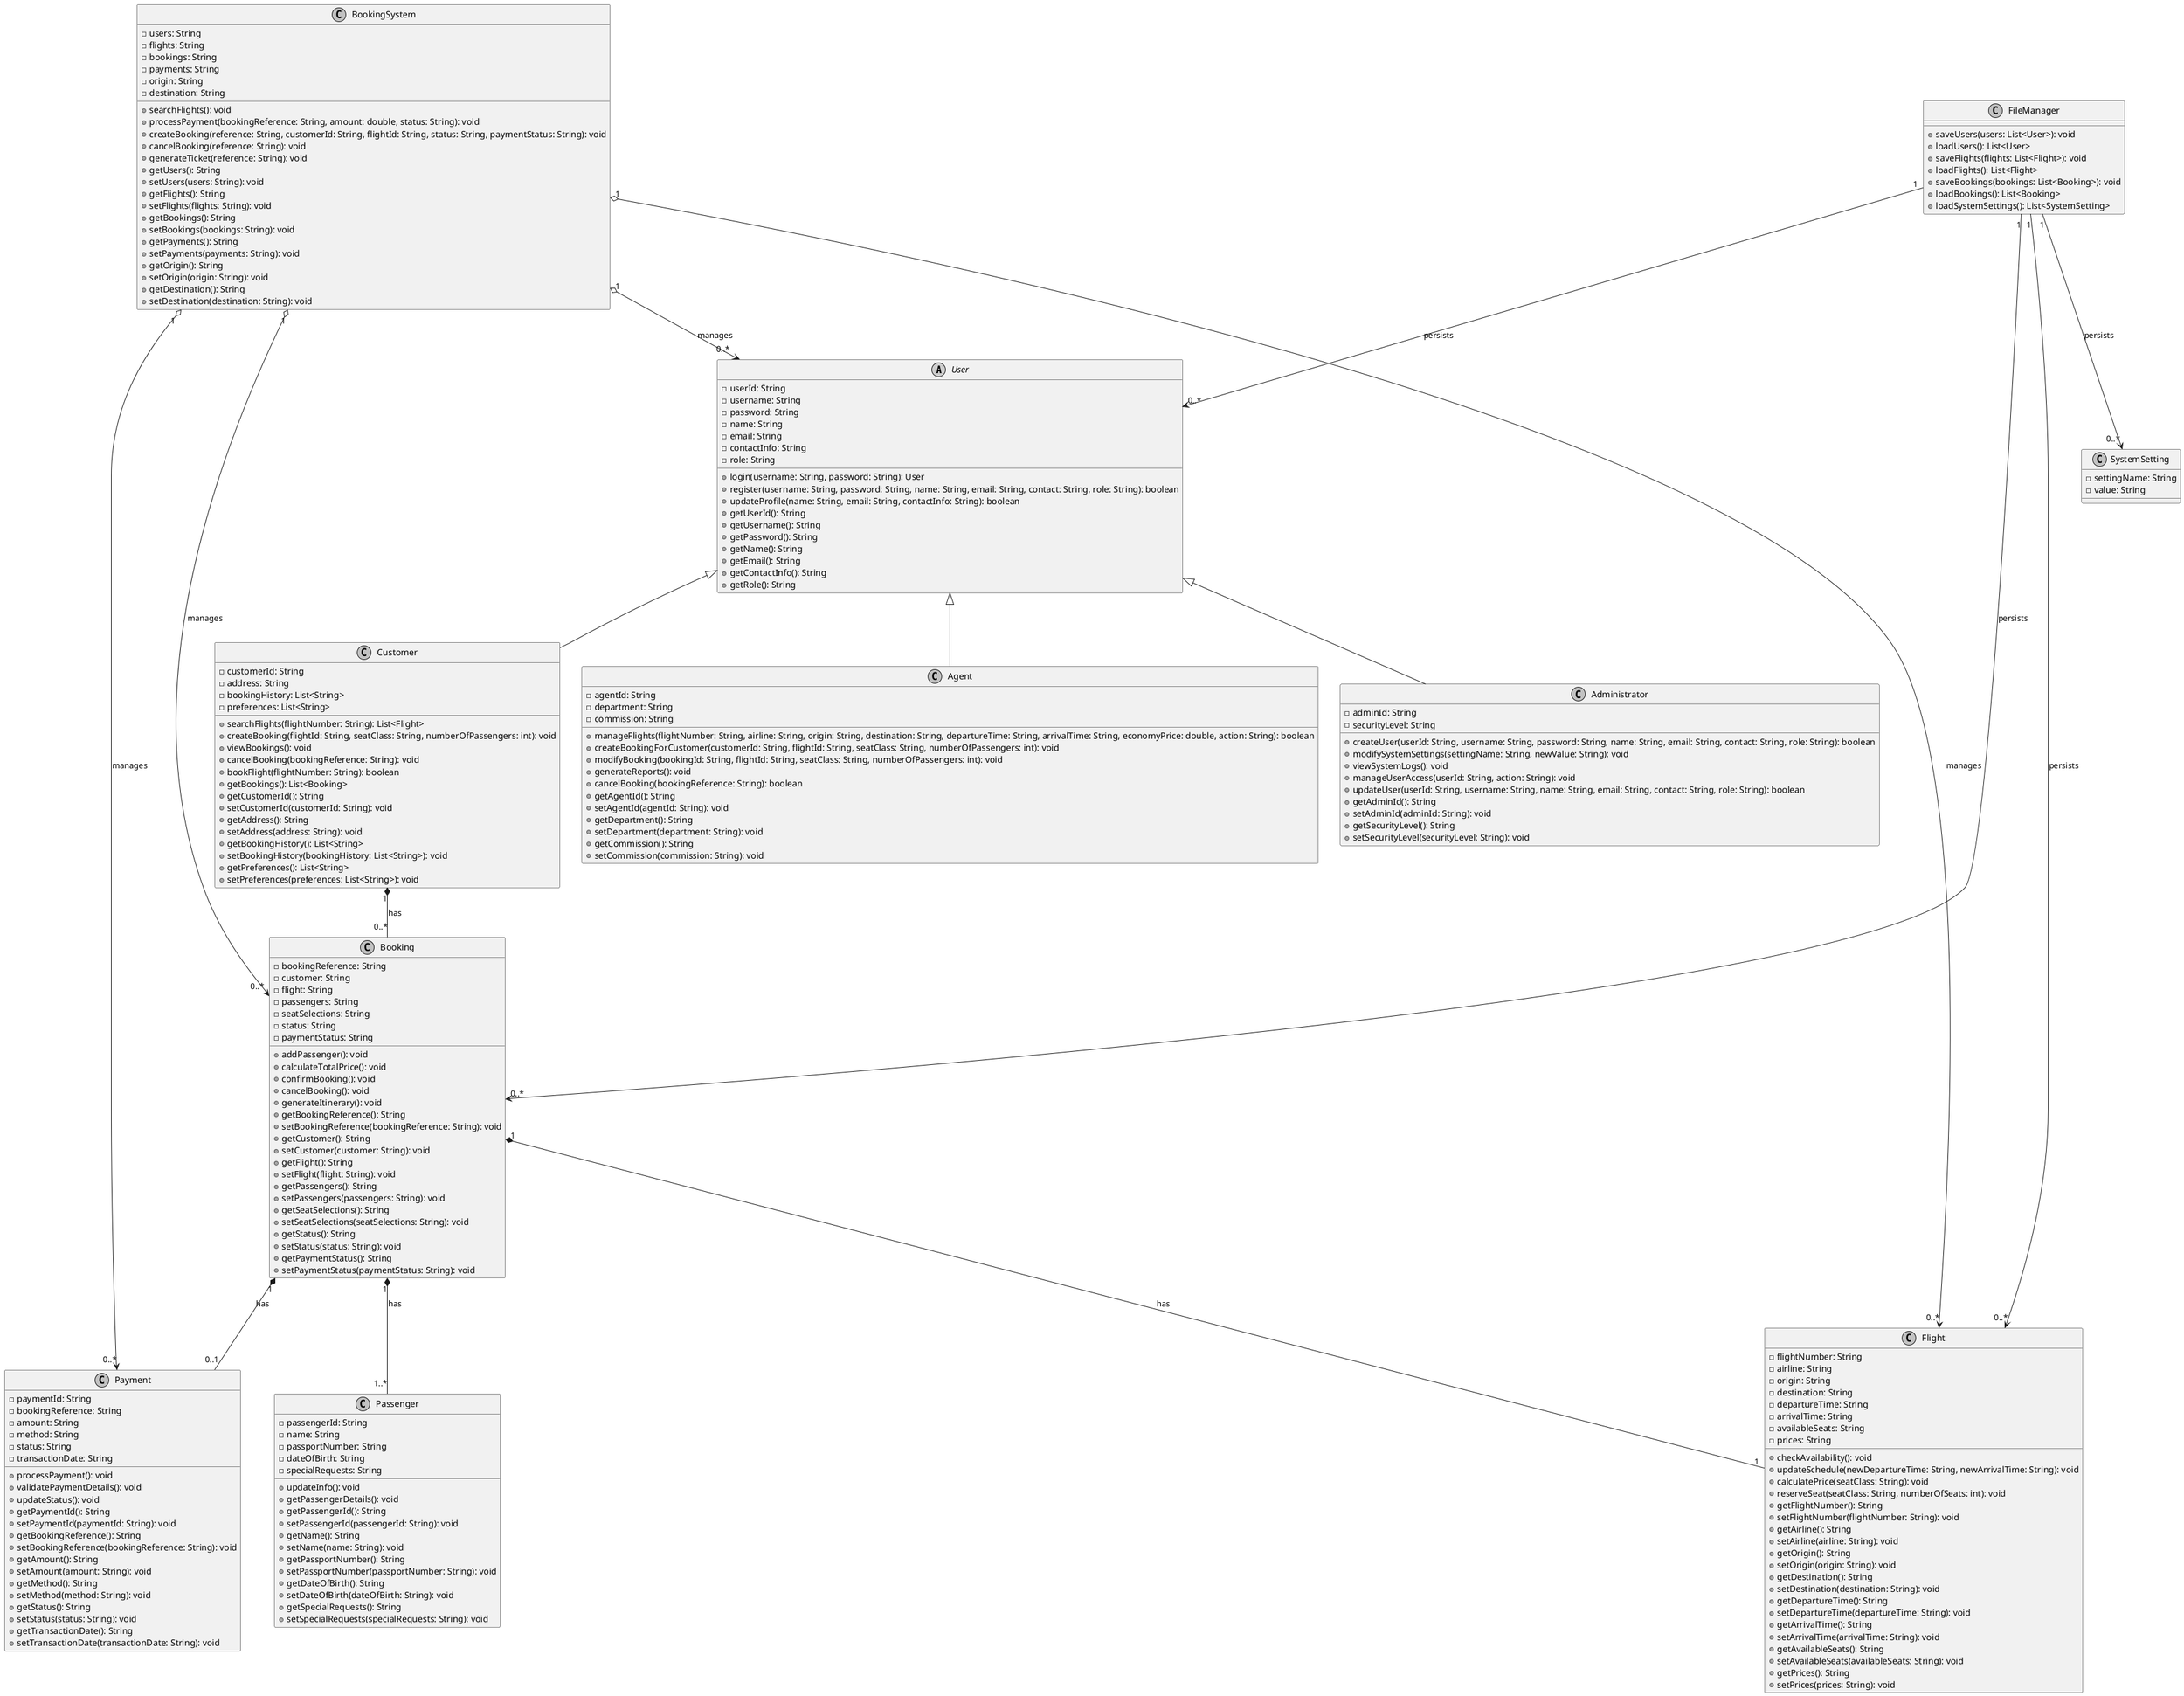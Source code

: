 @startuml
skinparam monochrome true

' Abstract User class
abstract class User {
  -userId: String
  -username: String
  -password: String
  -name: String
  -email: String
  -contactInfo: String
  -role: String
  +login(username: String, password: String): User
  +register(username: String, password: String, name: String, email: String, contact: String, role: String): boolean
  +updateProfile(name: String, email: String, contactInfo: String): boolean
  +getUserId(): String
  +getUsername(): String
  +getPassword(): String
  +getName(): String
  +getEmail(): String
  +getContactInfo(): String
  +getRole(): String
}

' Customer class
class Customer {
  -customerId: String
  -address: String
  -bookingHistory: List<String>
  -preferences: List<String>
  +searchFlights(flightNumber: String): List<Flight>
  +createBooking(flightId: String, seatClass: String, numberOfPassengers: int): void
  +viewBookings(): void
  +cancelBooking(bookingReference: String): void
  +bookFlight(flightNumber: String): boolean
  +getBookings(): List<Booking>
  +getCustomerId(): String
  +setCustomerId(customerId: String): void
  +getAddress(): String
  +setAddress(address: String): void
  +getBookingHistory(): List<String>
  +setBookingHistory(bookingHistory: List<String>): void
  +getPreferences(): List<String>
  +setPreferences(preferences: List<String>): void
}

' Agent class
class Agent {
  -agentId: String
  -department: String
  -commission: String
  +manageFlights(flightNumber: String, airline: String, origin: String, destination: String, departureTime: String, arrivalTime: String, economyPrice: double, action: String): boolean
  +createBookingForCustomer(customerId: String, flightId: String, seatClass: String, numberOfPassengers: int): void
  +modifyBooking(bookingId: String, flightId: String, seatClass: String, numberOfPassengers: int): void
  +generateReports(): void
  +cancelBooking(bookingReference: String): boolean
  +getAgentId(): String
  +setAgentId(agentId: String): void
  +getDepartment(): String
  +setDepartment(department: String): void
  +getCommission(): String
  +setCommission(commission: String): void
}

' Administrator class
class Administrator {
  -adminId: String
  -securityLevel: String
  +createUser(userId: String, username: String, password: String, name: String, email: String, contact: String, role: String): boolean
  +modifySystemSettings(settingName: String, newValue: String): void
  +viewSystemLogs(): void
  +manageUserAccess(userId: String, action: String): void
  +updateUser(userId: String, username: String, name: String, email: String, contact: String, role: String): boolean
  +getAdminId(): String
  +setAdminId(adminId: String): void
  +getSecurityLevel(): String
  +setSecurityLevel(securityLevel: String): void
}

' Flight class
class Flight {
  -flightNumber: String
  -airline: String
  -origin: String
  -destination: String
  -departureTime: String
  -arrivalTime: String
  -availableSeats: String
  -prices: String
  +checkAvailability(): void
  +updateSchedule(newDepartureTime: String, newArrivalTime: String): void
  +calculatePrice(seatClass: String): void
  +reserveSeat(seatClass: String, numberOfSeats: int): void
  +getFlightNumber(): String
  +setFlightNumber(flightNumber: String): void
  +getAirline(): String
  +setAirline(airline: String): void
  +getOrigin(): String
  +setOrigin(origin: String): void
  +getDestination(): String
  +setDestination(destination: String): void
  +getDepartureTime(): String
  +setDepartureTime(departureTime: String): void
  +getArrivalTime(): String
  +setArrivalTime(arrivalTime: String): void
  +getAvailableSeats(): String
  +setAvailableSeats(availableSeats: String): void
  +getPrices(): String
  +setPrices(prices: String): void
}

' Booking class
class Booking {
  -bookingReference: String
  -customer: String
  -flight: String
  -passengers: String
  -seatSelections: String
  -status: String
  -paymentStatus: String
  +addPassenger(): void
  +calculateTotalPrice(): void
  +confirmBooking(): void
  +cancelBooking(): void
  +generateItinerary(): void
  +getBookingReference(): String
  +setBookingReference(bookingReference: String): void
  +getCustomer(): String
  +setCustomer(customer: String): void
  +getFlight(): String
  +setFlight(flight: String): void
  +getPassengers(): String
  +setPassengers(passengers: String): void
  +getSeatSelections(): String
  +setSeatSelections(seatSelections: String): void
  +getStatus(): String
  +setStatus(status: String): void
  +getPaymentStatus(): String
  +setPaymentStatus(paymentStatus: String): void
}

' Passenger class
class Passenger {
  -passengerId: String
  -name: String
  -passportNumber: String
  -dateOfBirth: String
  -specialRequests: String
  +updateInfo(): void
  +getPassengerDetails(): void
  +getPassengerId(): String
  +setPassengerId(passengerId: String): void
  +getName(): String
  +setName(name: String): void
  +getPassportNumber(): String
  +setPassportNumber(passportNumber: String): void
  +getDateOfBirth(): String
  +setDateOfBirth(dateOfBirth: String): void
  +getSpecialRequests(): String
  +setSpecialRequests(specialRequests: String): void
}

' Payment class
class Payment {
  -paymentId: String
  -bookingReference: String
  -amount: String
  -method: String
  -status: String
  -transactionDate: String
  +processPayment(): void
  +validatePaymentDetails(): void
  +updateStatus(): void
  +getPaymentId(): String
  +setPaymentId(paymentId: String): void
  +getBookingReference(): String
  +setBookingReference(bookingReference: String): void
  +getAmount(): String
  +setAmount(amount: String): void
  +getMethod(): String
  +setMethod(method: String): void
  +getStatus(): String
  +setStatus(status: String): void
  +getTransactionDate(): String
  +setTransactionDate(transactionDate: String): void
}

' BookingSystem class
class BookingSystem {
  -users: String
  -flights: String
  -bookings: String
  -payments: String
  -origin: String
  -destination: String
  +searchFlights(): void
  +processPayment(bookingReference: String, amount: double, status: String): void
  +createBooking(reference: String, customerId: String, flightId: String, status: String, paymentStatus: String): void
  +cancelBooking(reference: String): void
  +generateTicket(reference: String): void
  +getUsers(): String
  +setUsers(users: String): void
  +getFlights(): String
  +setFlights(flights: String): void
  +getBookings(): String
  +setBookings(bookings: String): void
  +getPayments(): String
  +setPayments(payments: String): void
  +getOrigin(): String
  +setOrigin(origin: String): void
  +getDestination(): String
  +setDestination(destination: String): void
}

' FileManager class
class FileManager {
  +saveUsers(users: List<User>): void
  +loadUsers(): List<User>
  +saveFlights(flights: List<Flight>): void
  +loadFlights(): List<Flight>
  +saveBookings(bookings: List<Booking>): void
  +loadBookings(): List<Booking>
  +loadSystemSettings(): List<SystemSetting>
}

' SystemSetting class (assumed from FileManager)
class SystemSetting {
  -settingName: String
  -value: String
}

' Inheritance relationships
User <|-- Customer
User <|-- Agent
User <|-- Administrator

' Composition/Aggregation relationships
Customer "1" *-- "0..*" Booking : has
Booking "1" *-- "1..*" Passenger : has
Booking "1" *-- "1" Flight : has
Booking "1" *-- "0..1" Payment : has
BookingSystem "1" o--> "0..*" User : manages
BookingSystem "1" o--> "0..*" Flight : manages
BookingSystem "1" o--> "0..*" Booking : manages
BookingSystem "1" o--> "0..*" Payment : manages
FileManager "1" --> "0..*" User : persists
FileManager "1" --> "0..*" Flight : persists
FileManager "1" --> "0..*" Booking : persists
FileManager "1" --> "0..*" SystemSetting : persists

@enduml@startuml
skinparam monochrome true

' Abstract User class
abstract class User {
  -userId: String
  -username: String
  -password: String
  -name: String
  -email: String
  -contactInfo: String
  -role: String
  +login(username: String, password: String): User
  +register(username: String, password: String, name: String, email: String, contact: String, role: String): boolean
  +updateProfile(name: String, email: String, contactInfo: String): boolean
  +getUserId(): String
  +getUsername(): String
  +getPassword(): String
  +getName(): String
  +getEmail(): String
  +getContactInfo(): String
  +getRole(): String
}

' Customer class
class Customer {
  -customerId: String
  -address: String
  -bookingHistory: List<String>
  -preferences: List<String>
  +searchFlights(flightNumber: String): List<Flight>
  +createBooking(flightId: String, seatClass: String, numberOfPassengers: int): void
  +viewBookings(): void
  +cancelBooking(bookingReference: String): void
  +bookFlight(flightNumber: String): boolean
  +getBookings(): List<Booking>
  +getCustomerId(): String
  +setCustomerId(customerId: String): void
  +getAddress(): String
  +setAddress(address: String): void
  +getBookingHistory(): List<String>
  +setBookingHistory(bookingHistory: List<String>): void
  +getPreferences(): List<String>
  +setPreferences(preferences: List<String>): void
}

' Agent class
class Agent {
  -agentId: String
  -department: String
  -commission: String
  +manageFlights(flightNumber: String, airline: String, origin: String, destination: String, departureTime: String, arrivalTime: String, economyPrice: double, action: String): boolean
  +createBookingForCustomer(customerId: String, flightId: String, seatClass: String, numberOfPassengers: int): void
  +modifyBooking(bookingId: String, flightId: String, seatClass: String, numberOfPassengers: int): void
  +generateReports(): void
  +cancelBooking(bookingReference: String): boolean
  +getAgentId(): String
  +setAgentId(agentId: String): void
  +getDepartment(): String
  +setDepartment(department: String): void
  +getCommission(): String
  +setCommission(commission: String): void
}

' Administrator class
class Administrator {
  -adminId: String
  -securityLevel: String
  +createUser(userId: String, username: String, password: String, name: String, email: String, contact: String, role: String): boolean
  +modifySystemSettings(settingName: String, newValue: String): void
  +viewSystemLogs(): void
  +manageUserAccess(userId: String, action: String): void
  +updateUser(userId: String, username: String, name: String, email: String, contact: String, role: String): boolean
  +getAdminId(): String
  +setAdminId(adminId: String): void
  +getSecurityLevel(): String
  +setSecurityLevel(securityLevel: String): void
}

' Flight class
class Flight {
  -flightNumber: String
  -airline: String
  -origin: String
  -destination: String
  -departureTime: String
  -arrivalTime: String
  -availableSeats: String
  -prices: String
  +checkAvailability(): void
  +updateSchedule(newDepartureTime: String, newArrivalTime: String): void
  +calculatePrice(seatClass: String): void
  +reserveSeat(seatClass: String, numberOfSeats: int): void
  +getFlightNumber(): String
  +setFlightNumber(flightNumber: String): void
  +getAirline(): String
  +setAirline(airline: String): void
  +getOrigin(): String
  +setOrigin(origin: String): void
  +getDestination(): String
  +setDestination(destination: String): void
  +getDepartureTime(): String
  +setDepartureTime(departureTime: String): void
  +getArrivalTime(): String
  +setArrivalTime(arrivalTime: String): void
  +getAvailableSeats(): String
  +setAvailableSeats(availableSeats: String): void
  +getPrices(): String
  +setPrices(prices: String): void
}

' Booking class
class Booking {
  -bookingReference: String
  -customer: String
  -flight: String
  -passengers: String
  -seatSelections: String
  -status: String
  -paymentStatus: String
  +addPassenger(): void
  +calculateTotalPrice(): void
  +confirmBooking(): void
  +cancelBooking(): void
  +generateItinerary(): void
  +getBookingReference(): String
  +setBookingReference(bookingReference: String): void
  +getCustomer(): String
  +setCustomer(customer: String): void
  +getFlight(): String
  +setFlight(flight: String): void
  +getPassengers(): String
  +setPassengers(passengers: String): void
  +getSeatSelections(): String
  +setSeatSelections(seatSelections: String): void
  +getStatus(): String
  +setStatus(status: String): void
  +getPaymentStatus(): String
  +setPaymentStatus(paymentStatus: String): void
}

' Passenger class
class Passenger {
  -passengerId: String
  -name: String
  -passportNumber: String
  -dateOfBirth: String
  -specialRequests: String
  +updateInfo(): void
  +getPassengerDetails(): void
  +getPassengerId(): String
  +setPassengerId(passengerId: String): void
  +getName(): String
  +setName(name: String): void
  +getPassportNumber(): String
  +setPassportNumber(passportNumber: String): void
  +getDateOfBirth(): String
  +setDateOfBirth(dateOfBirth: String): void
  +getSpecialRequests(): String
  +setSpecialRequests(specialRequests: String): void
}

' Payment class
class Payment {
  -paymentId: String
  -bookingReference: String
  -amount: String
  -method: String
  -status: String
  -transactionDate: String
  +processPayment(): void
  +validatePaymentDetails(): void
  +updateStatus(): void
  +getPaymentId(): String
  +setPaymentId(paymentId: String): void
  +getBookingReference(): String
  +setBookingReference(bookingReference: String): void
  +getAmount(): String
  +setAmount(amount: String): void
  +getMethod(): String
  +setMethod(method: String): void
  +getStatus(): String
  +setStatus(status: String): void
  +getTransactionDate(): String
  +setTransactionDate(transactionDate: String): void
}

' BookingSystem class
class BookingSystem {
  -users: String
  -flights: String
  -bookings: String
  -payments: String
  -origin: String
  -destination: String
  +searchFlights(): void
  +processPayment(bookingReference: String, amount: double, status: String): void
  +createBooking(reference: String, customerId: String, flightId: String, status: String, paymentStatus: String): void
  +cancelBooking(reference: String): void
  +generateTicket(reference: String): void
  +getUsers(): String
  +setUsers(users: String): void
  +getFlights(): String
  +setFlights(flights: String): void
  +getBookings(): String
  +setBookings(bookings: String): void
  +getPayments(): String
  +setPayments(payments: String): void
  +getOrigin(): String
  +setOrigin(origin: String): void
  +getDestination(): String
  +setDestination(destination: String): void
}

' FileManager class
class FileManager {
  +saveUsers(users: List<User>): void
  +loadUsers(): List<User>
  +saveFlights(flights: List<Flight>): void
  +loadFlights(): List<Flight>
  +saveBookings(bookings: List<Booking>): void
  +loadBookings(): List<Booking>
  +loadSystemSettings(): List<SystemSetting>
}

' SystemSetting class (assumed from FileManager)
class SystemSetting {
  -settingName: String
  -value: String
}

' Inheritance relationships
User <|-- Customer
User <|-- Agent
User <|-- Administrator

' Composition/Aggregation relationships
Customer "1" *-- "0..*" Booking : has
Booking "1" *-- "1..*" Passenger : has
Booking "1" *-- "1" Flight : has
Booking "1" *-- "0..1" Payment : has
BookingSystem "1" o--> "0..*" User : manages
BookingSystem "1" o--> "0..*" Flight : manages
BookingSystem "1" o--> "0..*" Booking : manages
BookingSystem "1" o--> "0..*" Payment : manages
FileManager "1" --> "0..*" User : persists
FileManager "1" --> "0..*" Flight : persists
FileManager "1" --> "0..*" Booking : persists
FileManager "1" --> "0..*" SystemSetting : persists

@enduml